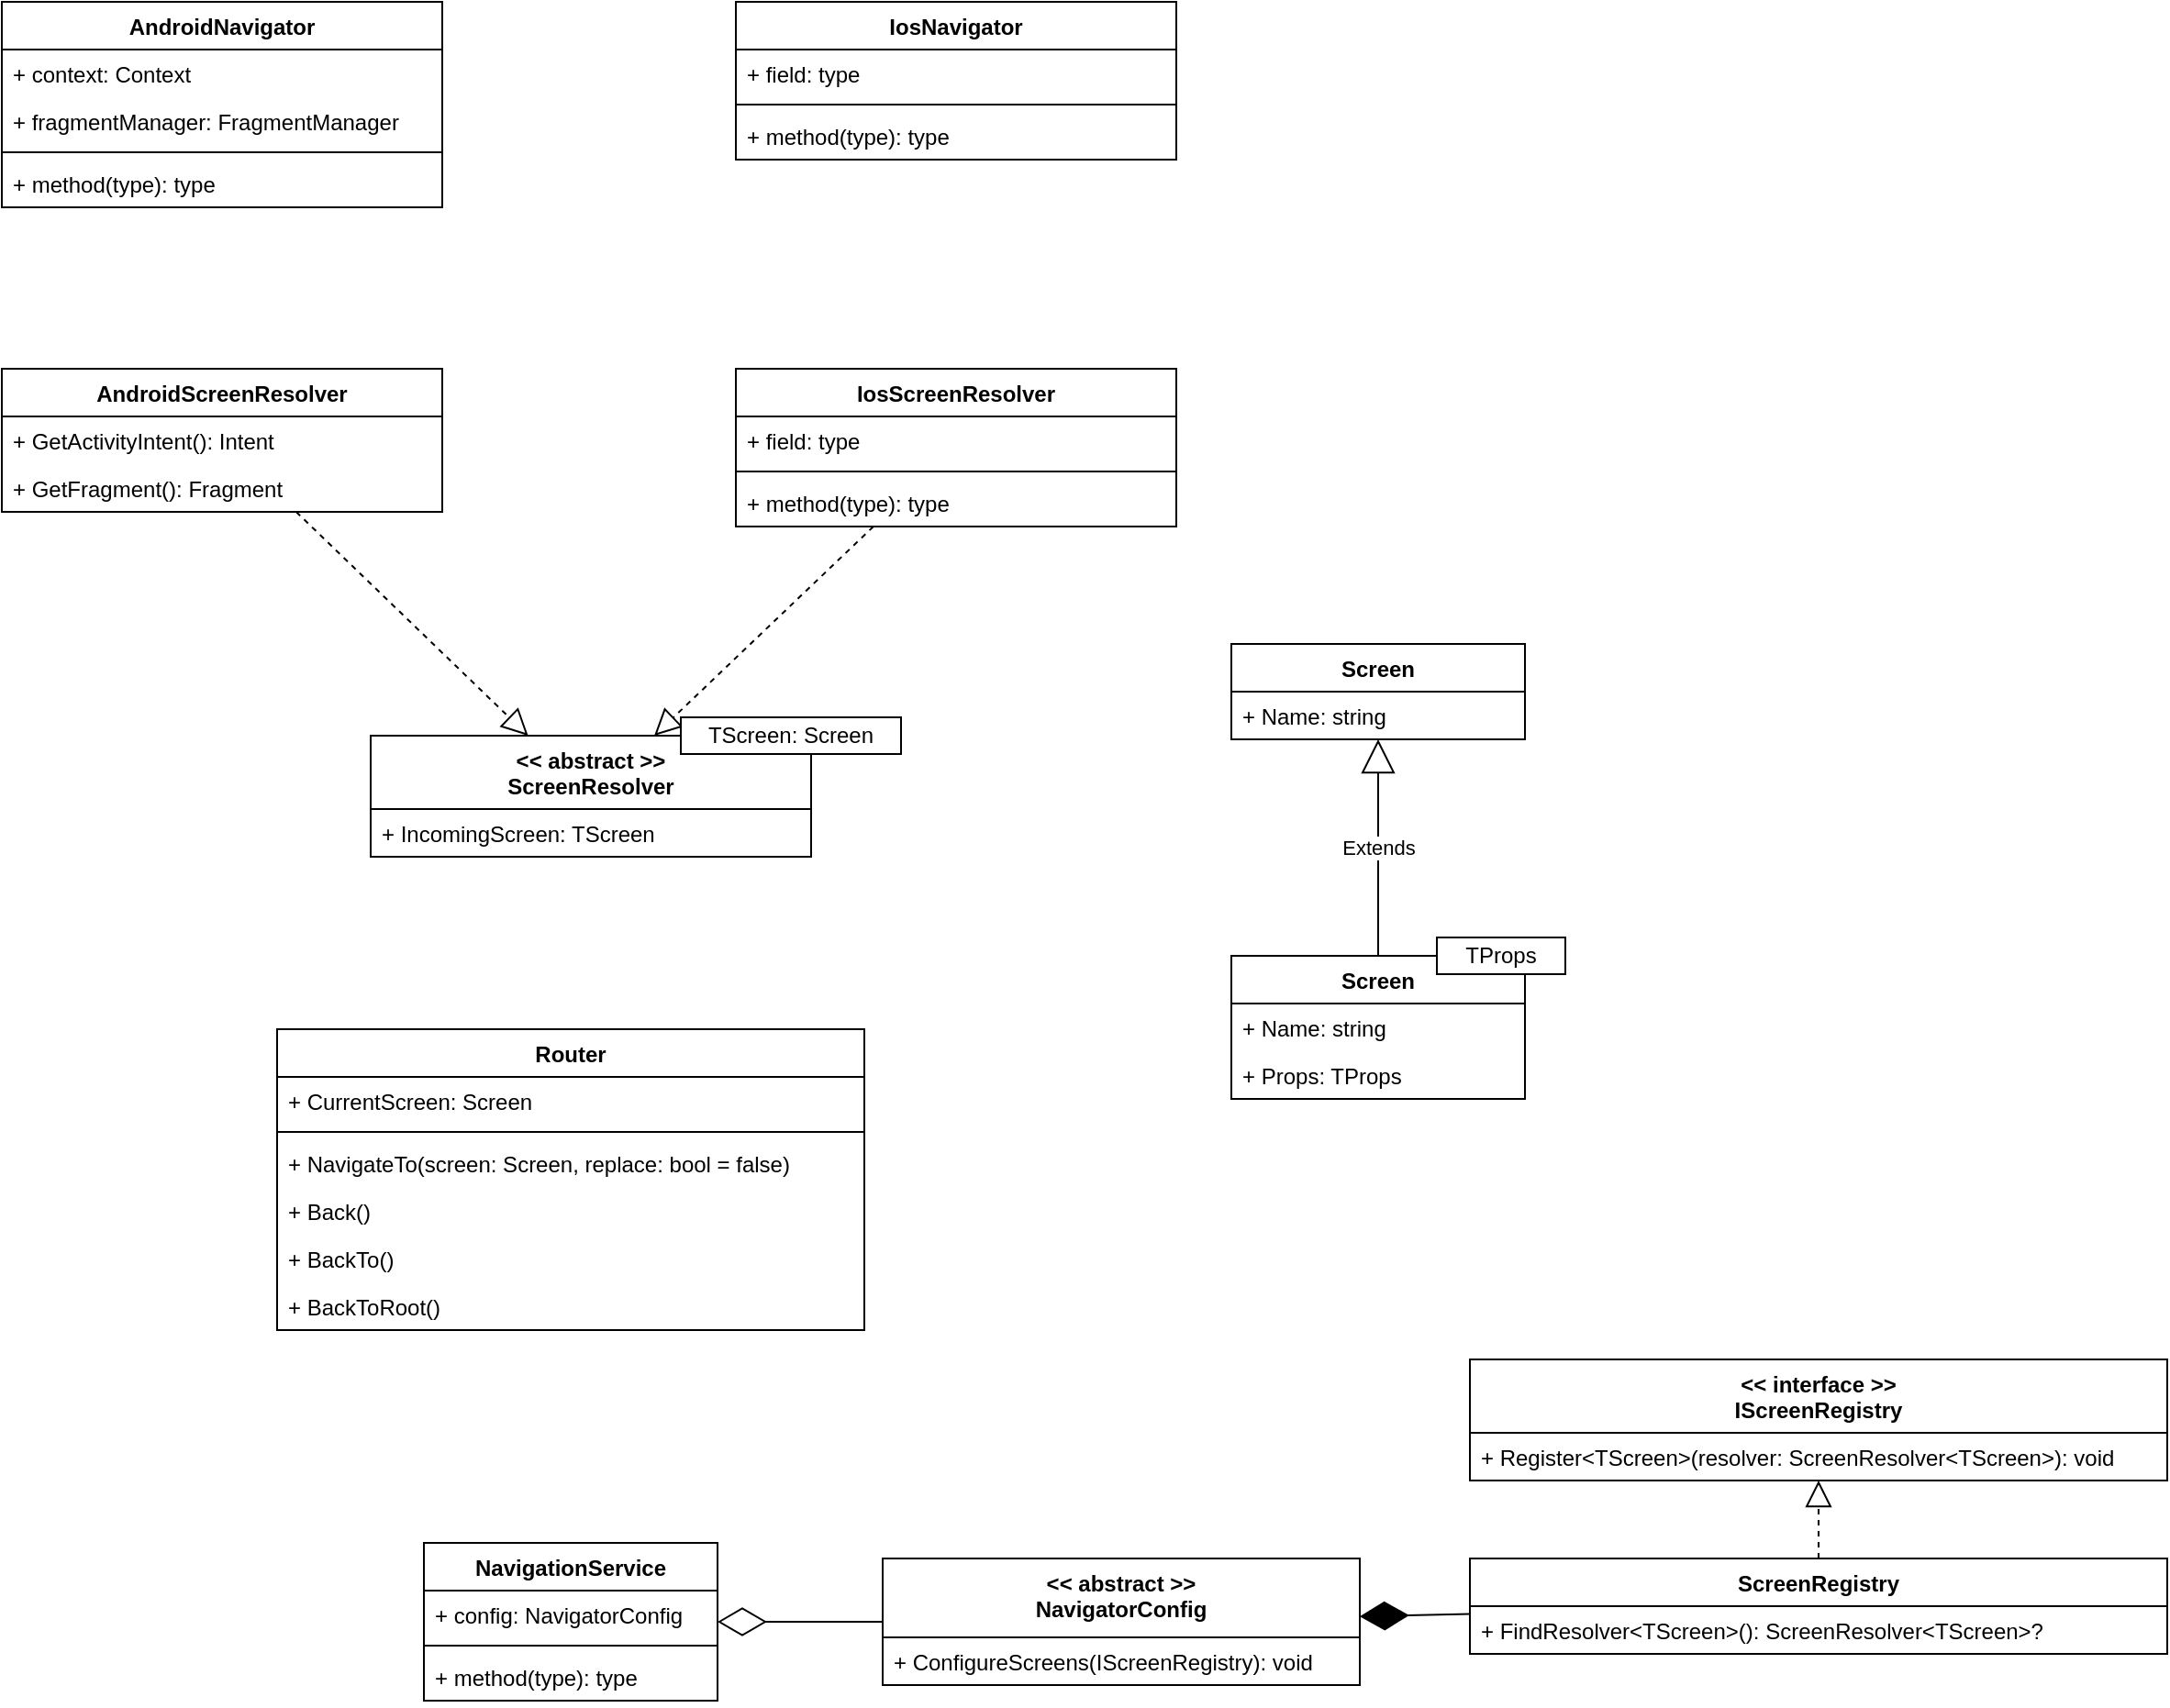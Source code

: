 <mxfile version="13.3.9" type="device"><diagram id="0tr1V3qahZTMI1QsMwag" name="Page-1"><mxGraphModel dx="1567" dy="713" grid="1" gridSize="10" guides="1" tooltips="1" connect="1" arrows="1" fold="1" page="1" pageScale="1" pageWidth="850" pageHeight="1100" math="0" shadow="0"><root><mxCell id="0"/><mxCell id="1" parent="0"/><mxCell id="zgxLg8Nv0VZSDHGaIdRk-110" value="AndroidScreenResolver" style="swimlane;fontStyle=1;align=center;verticalAlign=top;childLayout=stackLayout;horizontal=1;startSize=26;horizontalStack=0;resizeParent=1;resizeParentMax=0;resizeLast=0;collapsible=1;marginBottom=0;" vertex="1" parent="1"><mxGeometry x="80" y="280" width="240" height="78" as="geometry"/></mxCell><mxCell id="zgxLg8Nv0VZSDHGaIdRk-113" value="+ GetActivityIntent(): Intent" style="text;strokeColor=none;fillColor=none;align=left;verticalAlign=top;spacingLeft=4;spacingRight=4;overflow=hidden;rotatable=0;points=[[0,0.5],[1,0.5]];portConstraint=eastwest;" vertex="1" parent="zgxLg8Nv0VZSDHGaIdRk-110"><mxGeometry y="26" width="240" height="26" as="geometry"/></mxCell><mxCell id="zgxLg8Nv0VZSDHGaIdRk-131" value="+ GetFragment(): Fragment" style="text;strokeColor=none;fillColor=none;align=left;verticalAlign=top;spacingLeft=4;spacingRight=4;overflow=hidden;rotatable=0;points=[[0,0.5],[1,0.5]];portConstraint=eastwest;" vertex="1" parent="zgxLg8Nv0VZSDHGaIdRk-110"><mxGeometry y="52" width="240" height="26" as="geometry"/></mxCell><mxCell id="zgxLg8Nv0VZSDHGaIdRk-114" value="IosScreenResolver" style="swimlane;fontStyle=1;align=center;verticalAlign=top;childLayout=stackLayout;horizontal=1;startSize=26;horizontalStack=0;resizeParent=1;resizeParentMax=0;resizeLast=0;collapsible=1;marginBottom=0;" vertex="1" parent="1"><mxGeometry x="480" y="280" width="240" height="86" as="geometry"/></mxCell><mxCell id="zgxLg8Nv0VZSDHGaIdRk-115" value="+ field: type" style="text;strokeColor=none;fillColor=none;align=left;verticalAlign=top;spacingLeft=4;spacingRight=4;overflow=hidden;rotatable=0;points=[[0,0.5],[1,0.5]];portConstraint=eastwest;" vertex="1" parent="zgxLg8Nv0VZSDHGaIdRk-114"><mxGeometry y="26" width="240" height="26" as="geometry"/></mxCell><mxCell id="zgxLg8Nv0VZSDHGaIdRk-116" value="" style="line;strokeWidth=1;fillColor=none;align=left;verticalAlign=middle;spacingTop=-1;spacingLeft=3;spacingRight=3;rotatable=0;labelPosition=right;points=[];portConstraint=eastwest;" vertex="1" parent="zgxLg8Nv0VZSDHGaIdRk-114"><mxGeometry y="52" width="240" height="8" as="geometry"/></mxCell><mxCell id="zgxLg8Nv0VZSDHGaIdRk-117" value="+ method(type): type" style="text;strokeColor=none;fillColor=none;align=left;verticalAlign=top;spacingLeft=4;spacingRight=4;overflow=hidden;rotatable=0;points=[[0,0.5],[1,0.5]];portConstraint=eastwest;" vertex="1" parent="zgxLg8Nv0VZSDHGaIdRk-114"><mxGeometry y="60" width="240" height="26" as="geometry"/></mxCell><mxCell id="zgxLg8Nv0VZSDHGaIdRk-130" value="Extends" style="endArrow=block;endSize=16;endFill=0;html=1;" edge="1" parent="1" source="zgxLg8Nv0VZSDHGaIdRk-127" target="zgxLg8Nv0VZSDHGaIdRk-123"><mxGeometry width="160" relative="1" as="geometry"><mxPoint x="1040" y="628" as="sourcePoint"/><mxPoint x="1200" y="628" as="targetPoint"/></mxGeometry></mxCell><mxCell id="zgxLg8Nv0VZSDHGaIdRk-132" value="" style="endArrow=block;dashed=1;endFill=0;endSize=12;html=1;" edge="1" parent="1" source="zgxLg8Nv0VZSDHGaIdRk-110" target="zgxLg8Nv0VZSDHGaIdRk-118"><mxGeometry width="160" relative="1" as="geometry"><mxPoint x="260" y="420" as="sourcePoint"/><mxPoint x="420" y="420" as="targetPoint"/></mxGeometry></mxCell><mxCell id="zgxLg8Nv0VZSDHGaIdRk-133" value="" style="endArrow=block;dashed=1;endFill=0;endSize=12;html=1;" edge="1" parent="1" source="zgxLg8Nv0VZSDHGaIdRk-114" target="zgxLg8Nv0VZSDHGaIdRk-118"><mxGeometry width="160" relative="1" as="geometry"><mxPoint x="250.407" y="368" as="sourcePoint"/><mxPoint x="376.809" y="490" as="targetPoint"/></mxGeometry></mxCell><mxCell id="zgxLg8Nv0VZSDHGaIdRk-134" value="" style="group" vertex="1" connectable="0" parent="1"><mxGeometry x="750" y="590" width="182" height="62" as="geometry"/></mxCell><mxCell id="zgxLg8Nv0VZSDHGaIdRk-127" value="Screen" style="swimlane;fontStyle=1;align=center;verticalAlign=top;childLayout=stackLayout;horizontal=1;startSize=26;horizontalStack=0;resizeParent=1;resizeParentMax=0;resizeLast=0;collapsible=1;marginBottom=0;" vertex="1" parent="zgxLg8Nv0VZSDHGaIdRk-134"><mxGeometry y="10" width="160" height="78" as="geometry"/></mxCell><mxCell id="zgxLg8Nv0VZSDHGaIdRk-128" value="+ Name: string" style="text;strokeColor=none;fillColor=none;align=left;verticalAlign=top;spacingLeft=4;spacingRight=4;overflow=hidden;rotatable=0;points=[[0,0.5],[1,0.5]];portConstraint=eastwest;" vertex="1" parent="zgxLg8Nv0VZSDHGaIdRk-127"><mxGeometry y="26" width="160" height="26" as="geometry"/></mxCell><mxCell id="zgxLg8Nv0VZSDHGaIdRk-145" value="+ Props: TProps" style="text;strokeColor=none;fillColor=none;align=left;verticalAlign=top;spacingLeft=4;spacingRight=4;overflow=hidden;rotatable=0;points=[[0,0.5],[1,0.5]];portConstraint=eastwest;" vertex="1" parent="zgxLg8Nv0VZSDHGaIdRk-127"><mxGeometry y="52" width="160" height="26" as="geometry"/></mxCell><mxCell id="zgxLg8Nv0VZSDHGaIdRk-129" value="TProps" style="rounded=0;whiteSpace=wrap;html=1;" vertex="1" parent="zgxLg8Nv0VZSDHGaIdRk-134"><mxGeometry x="112" width="70" height="20" as="geometry"/></mxCell><mxCell id="zgxLg8Nv0VZSDHGaIdRk-135" value="" style="group" vertex="1" connectable="0" parent="1"><mxGeometry x="281" y="470" width="289" height="76" as="geometry"/></mxCell><mxCell id="zgxLg8Nv0VZSDHGaIdRk-118" value="&lt;&lt; abstract &gt;&gt;&#10;ScreenResolver" style="swimlane;fontStyle=1;align=center;verticalAlign=top;childLayout=stackLayout;horizontal=1;startSize=40;horizontalStack=0;resizeParent=1;resizeParentMax=0;resizeLast=0;collapsible=1;marginBottom=0;" vertex="1" parent="zgxLg8Nv0VZSDHGaIdRk-135"><mxGeometry y="10" width="240" height="66" as="geometry"/></mxCell><mxCell id="zgxLg8Nv0VZSDHGaIdRk-119" value="+ IncomingScreen: TScreen" style="text;strokeColor=none;fillColor=none;align=left;verticalAlign=top;spacingLeft=4;spacingRight=4;overflow=hidden;rotatable=0;points=[[0,0.5],[1,0.5]];portConstraint=eastwest;" vertex="1" parent="zgxLg8Nv0VZSDHGaIdRk-118"><mxGeometry y="40" width="240" height="26" as="geometry"/></mxCell><mxCell id="zgxLg8Nv0VZSDHGaIdRk-122" value="TScreen: Screen" style="rounded=0;whiteSpace=wrap;html=1;" vertex="1" parent="zgxLg8Nv0VZSDHGaIdRk-135"><mxGeometry x="169" width="120" height="20" as="geometry"/></mxCell><mxCell id="zgxLg8Nv0VZSDHGaIdRk-102" value="AndroidNavigator" style="swimlane;fontStyle=1;align=center;verticalAlign=top;childLayout=stackLayout;horizontal=1;startSize=26;horizontalStack=0;resizeParent=1;resizeParentMax=0;resizeLast=0;collapsible=1;marginBottom=0;" vertex="1" parent="1"><mxGeometry x="80" y="80" width="240" height="112" as="geometry"/></mxCell><mxCell id="zgxLg8Nv0VZSDHGaIdRk-103" value="+ context: Context" style="text;strokeColor=none;fillColor=none;align=left;verticalAlign=top;spacingLeft=4;spacingRight=4;overflow=hidden;rotatable=0;points=[[0,0.5],[1,0.5]];portConstraint=eastwest;" vertex="1" parent="zgxLg8Nv0VZSDHGaIdRk-102"><mxGeometry y="26" width="240" height="26" as="geometry"/></mxCell><mxCell id="zgxLg8Nv0VZSDHGaIdRk-136" value="+ fragmentManager: FragmentManager" style="text;strokeColor=none;fillColor=none;align=left;verticalAlign=top;spacingLeft=4;spacingRight=4;overflow=hidden;rotatable=0;points=[[0,0.5],[1,0.5]];portConstraint=eastwest;" vertex="1" parent="zgxLg8Nv0VZSDHGaIdRk-102"><mxGeometry y="52" width="240" height="26" as="geometry"/></mxCell><mxCell id="zgxLg8Nv0VZSDHGaIdRk-104" value="" style="line;strokeWidth=1;fillColor=none;align=left;verticalAlign=middle;spacingTop=-1;spacingLeft=3;spacingRight=3;rotatable=0;labelPosition=right;points=[];portConstraint=eastwest;" vertex="1" parent="zgxLg8Nv0VZSDHGaIdRk-102"><mxGeometry y="78" width="240" height="8" as="geometry"/></mxCell><mxCell id="zgxLg8Nv0VZSDHGaIdRk-105" value="+ method(type): type" style="text;strokeColor=none;fillColor=none;align=left;verticalAlign=top;spacingLeft=4;spacingRight=4;overflow=hidden;rotatable=0;points=[[0,0.5],[1,0.5]];portConstraint=eastwest;" vertex="1" parent="zgxLg8Nv0VZSDHGaIdRk-102"><mxGeometry y="86" width="240" height="26" as="geometry"/></mxCell><mxCell id="zgxLg8Nv0VZSDHGaIdRk-106" value="IosNavigator" style="swimlane;fontStyle=1;align=center;verticalAlign=top;childLayout=stackLayout;horizontal=1;startSize=26;horizontalStack=0;resizeParent=1;resizeParentMax=0;resizeLast=0;collapsible=1;marginBottom=0;" vertex="1" parent="1"><mxGeometry x="480" y="80" width="240" height="86" as="geometry"/></mxCell><mxCell id="zgxLg8Nv0VZSDHGaIdRk-107" value="+ field: type" style="text;strokeColor=none;fillColor=none;align=left;verticalAlign=top;spacingLeft=4;spacingRight=4;overflow=hidden;rotatable=0;points=[[0,0.5],[1,0.5]];portConstraint=eastwest;" vertex="1" parent="zgxLg8Nv0VZSDHGaIdRk-106"><mxGeometry y="26" width="240" height="26" as="geometry"/></mxCell><mxCell id="zgxLg8Nv0VZSDHGaIdRk-108" value="" style="line;strokeWidth=1;fillColor=none;align=left;verticalAlign=middle;spacingTop=-1;spacingLeft=3;spacingRight=3;rotatable=0;labelPosition=right;points=[];portConstraint=eastwest;" vertex="1" parent="zgxLg8Nv0VZSDHGaIdRk-106"><mxGeometry y="52" width="240" height="8" as="geometry"/></mxCell><mxCell id="zgxLg8Nv0VZSDHGaIdRk-109" value="+ method(type): type" style="text;strokeColor=none;fillColor=none;align=left;verticalAlign=top;spacingLeft=4;spacingRight=4;overflow=hidden;rotatable=0;points=[[0,0.5],[1,0.5]];portConstraint=eastwest;" vertex="1" parent="zgxLg8Nv0VZSDHGaIdRk-106"><mxGeometry y="60" width="240" height="26" as="geometry"/></mxCell><mxCell id="zgxLg8Nv0VZSDHGaIdRk-137" value="Router" style="swimlane;fontStyle=1;align=center;verticalAlign=top;childLayout=stackLayout;horizontal=1;startSize=26;horizontalStack=0;resizeParent=1;resizeParentMax=0;resizeLast=0;collapsible=1;marginBottom=0;" vertex="1" parent="1"><mxGeometry x="230" y="640" width="320" height="164" as="geometry"/></mxCell><mxCell id="zgxLg8Nv0VZSDHGaIdRk-138" value="+ CurrentScreen: Screen" style="text;strokeColor=none;fillColor=none;align=left;verticalAlign=top;spacingLeft=4;spacingRight=4;overflow=hidden;rotatable=0;points=[[0,0.5],[1,0.5]];portConstraint=eastwest;" vertex="1" parent="zgxLg8Nv0VZSDHGaIdRk-137"><mxGeometry y="26" width="320" height="26" as="geometry"/></mxCell><mxCell id="zgxLg8Nv0VZSDHGaIdRk-139" value="" style="line;strokeWidth=1;fillColor=none;align=left;verticalAlign=middle;spacingTop=-1;spacingLeft=3;spacingRight=3;rotatable=0;labelPosition=right;points=[];portConstraint=eastwest;" vertex="1" parent="zgxLg8Nv0VZSDHGaIdRk-137"><mxGeometry y="52" width="320" height="8" as="geometry"/></mxCell><mxCell id="zgxLg8Nv0VZSDHGaIdRk-140" value="+ NavigateTo(screen: Screen, replace: bool = false)" style="text;strokeColor=none;fillColor=none;align=left;verticalAlign=top;spacingLeft=4;spacingRight=4;overflow=hidden;rotatable=0;points=[[0,0.5],[1,0.5]];portConstraint=eastwest;" vertex="1" parent="zgxLg8Nv0VZSDHGaIdRk-137"><mxGeometry y="60" width="320" height="26" as="geometry"/></mxCell><mxCell id="zgxLg8Nv0VZSDHGaIdRk-141" value="+ Back()" style="text;strokeColor=none;fillColor=none;align=left;verticalAlign=top;spacingLeft=4;spacingRight=4;overflow=hidden;rotatable=0;points=[[0,0.5],[1,0.5]];portConstraint=eastwest;" vertex="1" parent="zgxLg8Nv0VZSDHGaIdRk-137"><mxGeometry y="86" width="320" height="26" as="geometry"/></mxCell><mxCell id="zgxLg8Nv0VZSDHGaIdRk-142" value="+ BackTo()" style="text;strokeColor=none;fillColor=none;align=left;verticalAlign=top;spacingLeft=4;spacingRight=4;overflow=hidden;rotatable=0;points=[[0,0.5],[1,0.5]];portConstraint=eastwest;" vertex="1" parent="zgxLg8Nv0VZSDHGaIdRk-137"><mxGeometry y="112" width="320" height="26" as="geometry"/></mxCell><mxCell id="zgxLg8Nv0VZSDHGaIdRk-143" value="+ BackToRoot()" style="text;strokeColor=none;fillColor=none;align=left;verticalAlign=top;spacingLeft=4;spacingRight=4;overflow=hidden;rotatable=0;points=[[0,0.5],[1,0.5]];portConstraint=eastwest;" vertex="1" parent="zgxLg8Nv0VZSDHGaIdRk-137"><mxGeometry y="138" width="320" height="26" as="geometry"/></mxCell><mxCell id="zgxLg8Nv0VZSDHGaIdRk-158" value="NavigationService" style="swimlane;fontStyle=1;align=center;verticalAlign=top;childLayout=stackLayout;horizontal=1;startSize=26;horizontalStack=0;resizeParent=1;resizeParentMax=0;resizeLast=0;collapsible=1;marginBottom=0;" vertex="1" parent="1"><mxGeometry x="310" y="920" width="160" height="86" as="geometry"/></mxCell><mxCell id="zgxLg8Nv0VZSDHGaIdRk-159" value="+ config: NavigatorConfig" style="text;strokeColor=none;fillColor=none;align=left;verticalAlign=top;spacingLeft=4;spacingRight=4;overflow=hidden;rotatable=0;points=[[0,0.5],[1,0.5]];portConstraint=eastwest;" vertex="1" parent="zgxLg8Nv0VZSDHGaIdRk-158"><mxGeometry y="26" width="160" height="26" as="geometry"/></mxCell><mxCell id="zgxLg8Nv0VZSDHGaIdRk-160" value="" style="line;strokeWidth=1;fillColor=none;align=left;verticalAlign=middle;spacingTop=-1;spacingLeft=3;spacingRight=3;rotatable=0;labelPosition=right;points=[];portConstraint=eastwest;" vertex="1" parent="zgxLg8Nv0VZSDHGaIdRk-158"><mxGeometry y="52" width="160" height="8" as="geometry"/></mxCell><mxCell id="zgxLg8Nv0VZSDHGaIdRk-161" value="+ method(type): type" style="text;strokeColor=none;fillColor=none;align=left;verticalAlign=top;spacingLeft=4;spacingRight=4;overflow=hidden;rotatable=0;points=[[0,0.5],[1,0.5]];portConstraint=eastwest;" vertex="1" parent="zgxLg8Nv0VZSDHGaIdRk-158"><mxGeometry y="60" width="160" height="26" as="geometry"/></mxCell><mxCell id="zgxLg8Nv0VZSDHGaIdRk-162" value="&lt;&lt; abstract &gt;&gt;&#10;NavigatorConfig" style="swimlane;fontStyle=1;align=center;verticalAlign=top;childLayout=stackLayout;horizontal=1;startSize=43;horizontalStack=0;resizeParent=1;resizeParentMax=0;resizeLast=0;collapsible=1;marginBottom=0;" vertex="1" parent="1"><mxGeometry x="560" y="928.5" width="260" height="69" as="geometry"/></mxCell><mxCell id="zgxLg8Nv0VZSDHGaIdRk-165" value="+ ConfigureScreens(IScreenRegistry): void" style="text;strokeColor=none;fillColor=none;align=left;verticalAlign=top;spacingLeft=4;spacingRight=4;overflow=hidden;rotatable=0;points=[[0,0.5],[1,0.5]];portConstraint=eastwest;" vertex="1" parent="zgxLg8Nv0VZSDHGaIdRk-162"><mxGeometry y="43" width="260" height="26" as="geometry"/></mxCell><mxCell id="zgxLg8Nv0VZSDHGaIdRk-169" value="" style="endArrow=diamondThin;endFill=1;endSize=24;html=1;" edge="1" parent="1" source="zgxLg8Nv0VZSDHGaIdRk-171" target="zgxLg8Nv0VZSDHGaIdRk-162"><mxGeometry width="160" relative="1" as="geometry"><mxPoint x="900" y="963" as="sourcePoint"/><mxPoint x="860" y="890" as="targetPoint"/></mxGeometry></mxCell><mxCell id="zgxLg8Nv0VZSDHGaIdRk-170" value="" style="endArrow=diamondThin;endFill=0;endSize=24;html=1;" edge="1" parent="1" source="zgxLg8Nv0VZSDHGaIdRk-162" target="zgxLg8Nv0VZSDHGaIdRk-158"><mxGeometry width="160" relative="1" as="geometry"><mxPoint x="520" y="1050" as="sourcePoint"/><mxPoint x="680" y="1050" as="targetPoint"/></mxGeometry></mxCell><mxCell id="zgxLg8Nv0VZSDHGaIdRk-175" value="" style="endArrow=block;dashed=1;endFill=0;endSize=12;html=1;" edge="1" parent="1" source="zgxLg8Nv0VZSDHGaIdRk-171" target="zgxLg8Nv0VZSDHGaIdRk-176"><mxGeometry width="160" relative="1" as="geometry"><mxPoint x="1080" y="1038.5" as="sourcePoint"/><mxPoint x="955" y="1026.5" as="targetPoint"/></mxGeometry></mxCell><mxCell id="zgxLg8Nv0VZSDHGaIdRk-123" value="Screen" style="swimlane;fontStyle=1;align=center;verticalAlign=top;childLayout=stackLayout;horizontal=1;startSize=26;horizontalStack=0;resizeParent=1;resizeParentMax=0;resizeLast=0;collapsible=1;marginBottom=0;" vertex="1" parent="1"><mxGeometry x="750" y="430" width="160" height="52" as="geometry"/></mxCell><mxCell id="zgxLg8Nv0VZSDHGaIdRk-124" value="+ Name: string" style="text;strokeColor=none;fillColor=none;align=left;verticalAlign=top;spacingLeft=4;spacingRight=4;overflow=hidden;rotatable=0;points=[[0,0.5],[1,0.5]];portConstraint=eastwest;" vertex="1" parent="zgxLg8Nv0VZSDHGaIdRk-123"><mxGeometry y="26" width="160" height="26" as="geometry"/></mxCell><mxCell id="zgxLg8Nv0VZSDHGaIdRk-171" value="ScreenRegistry" style="swimlane;fontStyle=1;align=center;verticalAlign=top;childLayout=stackLayout;horizontal=1;startSize=26;horizontalStack=0;resizeParent=1;resizeParentMax=0;resizeLast=0;collapsible=1;marginBottom=0;" vertex="1" parent="1"><mxGeometry x="880" y="928.5" width="380" height="52" as="geometry"/></mxCell><mxCell id="zgxLg8Nv0VZSDHGaIdRk-174" value="+ FindResolver&lt;TScreen&gt;(): ScreenResolver&lt;TScreen&gt;?" style="text;strokeColor=none;fillColor=none;align=left;verticalAlign=top;spacingLeft=4;spacingRight=4;overflow=hidden;rotatable=0;points=[[0,0.5],[1,0.5]];portConstraint=eastwest;" vertex="1" parent="zgxLg8Nv0VZSDHGaIdRk-171"><mxGeometry y="26" width="380" height="26" as="geometry"/></mxCell><mxCell id="zgxLg8Nv0VZSDHGaIdRk-176" value="&lt;&lt; interface &gt;&gt;&#10;IScreenRegistry" style="swimlane;fontStyle=1;align=center;verticalAlign=top;childLayout=stackLayout;horizontal=1;startSize=40;horizontalStack=0;resizeParent=1;resizeParentMax=0;resizeLast=0;collapsible=1;marginBottom=0;" vertex="1" parent="1"><mxGeometry x="880" y="820" width="380" height="66" as="geometry"/></mxCell><mxCell id="zgxLg8Nv0VZSDHGaIdRk-179" value="+ Register&lt;TScreen&gt;(resolver: ScreenResolver&lt;TScreen&gt;): void" style="text;strokeColor=none;fillColor=none;align=left;verticalAlign=top;spacingLeft=4;spacingRight=4;overflow=hidden;rotatable=0;points=[[0,0.5],[1,0.5]];portConstraint=eastwest;" vertex="1" parent="zgxLg8Nv0VZSDHGaIdRk-176"><mxGeometry y="40" width="380" height="26" as="geometry"/></mxCell></root></mxGraphModel></diagram></mxfile>
